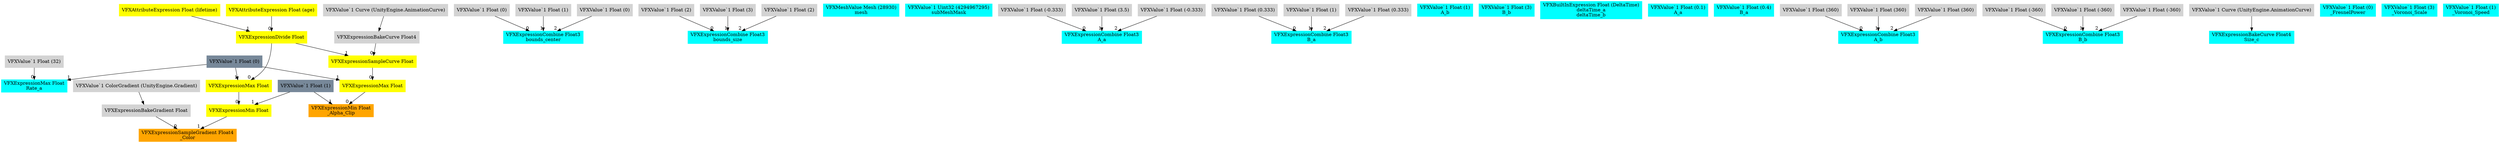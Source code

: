 digraph G {
node0 [shape="box" color="cyan" style="filled" label="VFXExpressionMax Float
Rate_a"]
node1 [shape="box" color="lightgray" style="filled" label="VFXValue`1 Float (32)"]
node2 [shape="box" color="lightslategray" style="filled" label="VFXValue`1 Float (0)"]
node3 [shape="box" color="cyan" style="filled" label="VFXExpressionCombine Float3
bounds_center"]
node4 [shape="box" color="lightgray" style="filled" label="VFXValue`1 Float (0)"]
node5 [shape="box" color="lightgray" style="filled" label="VFXValue`1 Float (1)"]
node6 [shape="box" color="lightgray" style="filled" label="VFXValue`1 Float (0)"]
node7 [shape="box" color="cyan" style="filled" label="VFXExpressionCombine Float3
bounds_size"]
node8 [shape="box" color="lightgray" style="filled" label="VFXValue`1 Float (2)"]
node9 [shape="box" color="lightgray" style="filled" label="VFXValue`1 Float (3)"]
node10 [shape="box" color="lightgray" style="filled" label="VFXValue`1 Float (2)"]
node11 [shape="box" color="cyan" style="filled" label="VFXMeshValue Mesh (28930)
mesh"]
node12 [shape="box" color="cyan" style="filled" label="VFXValue`1 Uint32 (4294967295)
subMeshMask"]
node13 [shape="box" color="cyan" style="filled" label="VFXExpressionCombine Float3
A_a"]
node14 [shape="box" color="lightgray" style="filled" label="VFXValue`1 Float (-0.333)"]
node15 [shape="box" color="lightgray" style="filled" label="VFXValue`1 Float (3.5)"]
node16 [shape="box" color="lightgray" style="filled" label="VFXValue`1 Float (-0.333)"]
node17 [shape="box" color="cyan" style="filled" label="VFXExpressionCombine Float3
B_a"]
node18 [shape="box" color="lightgray" style="filled" label="VFXValue`1 Float (0.333)"]
node19 [shape="box" color="lightgray" style="filled" label="VFXValue`1 Float (1)"]
node20 [shape="box" color="lightgray" style="filled" label="VFXValue`1 Float (0.333)"]
node21 [shape="box" color="cyan" style="filled" label="VFXValue`1 Float (1)
A_b"]
node22 [shape="box" color="cyan" style="filled" label="VFXValue`1 Float (3)
B_b"]
node23 [shape="box" color="cyan" style="filled" label="VFXBuiltInExpression Float (DeltaTime)
deltaTime_a
deltaTime_b"]
node24 [shape="box" color="cyan" style="filled" label="VFXValue`1 Float (0.1)
A_a"]
node25 [shape="box" color="cyan" style="filled" label="VFXValue`1 Float (0.4)
B_a"]
node26 [shape="box" color="cyan" style="filled" label="VFXExpressionCombine Float3
A_b"]
node27 [shape="box" color="lightgray" style="filled" label="VFXValue`1 Float (360)"]
node28 [shape="box" color="lightgray" style="filled" label="VFXValue`1 Float (360)"]
node29 [shape="box" color="lightgray" style="filled" label="VFXValue`1 Float (360)"]
node30 [shape="box" color="cyan" style="filled" label="VFXExpressionCombine Float3
B_b"]
node31 [shape="box" color="lightgray" style="filled" label="VFXValue`1 Float (-360)"]
node32 [shape="box" color="lightgray" style="filled" label="VFXValue`1 Float (-360)"]
node33 [shape="box" color="lightgray" style="filled" label="VFXValue`1 Float (-360)"]
node34 [shape="box" color="cyan" style="filled" label="VFXExpressionBakeCurve Float4
Size_c"]
node35 [shape="box" color="lightgray" style="filled" label="VFXValue`1 Curve (UnityEngine.AnimationCurve)"]
node36 [shape="box" color="orange" style="filled" label="VFXExpressionSampleGradient Float4
_Color"]
node37 [shape="box" color="lightgray" style="filled" label="VFXExpressionBakeGradient Float"]
node38 [shape="box" color="lightgray" style="filled" label="VFXValue`1 ColorGradient (UnityEngine.Gradient)"]
node39 [shape="box" color="yellow" style="filled" label="VFXExpressionMin Float"]
node40 [shape="box" color="yellow" style="filled" label="VFXExpressionMax Float"]
node41 [shape="box" color="yellow" style="filled" label="VFXExpressionDivide Float"]
node42 [shape="box" color="yellow" style="filled" label="VFXAttributeExpression Float (age)"]
node43 [shape="box" color="yellow" style="filled" label="VFXAttributeExpression Float (lifetime)"]
node44 [shape="box" color="lightslategray" style="filled" label="VFXValue`1 Float (1)"]
node45 [shape="box" color="cyan" style="filled" label="VFXValue`1 Float (0)
_FresnelPower"]
node46 [shape="box" color="cyan" style="filled" label="VFXValue`1 Float (3)
_Voronoi_Scale"]
node47 [shape="box" color="cyan" style="filled" label="VFXValue`1 Float (1)
_Voronoi_Speed"]
node48 [shape="box" color="orange" style="filled" label="VFXExpressionMin Float
_Alpha_Clip"]
node49 [shape="box" color="yellow" style="filled" label="VFXExpressionMax Float"]
node50 [shape="box" color="yellow" style="filled" label="VFXExpressionSampleCurve Float"]
node51 [shape="box" color="lightgray" style="filled" label="VFXExpressionBakeCurve Float4"]
node52 [shape="box" color="lightgray" style="filled" label="VFXValue`1 Curve (UnityEngine.AnimationCurve)"]
node1 -> node0 [headlabel="0"]
node2 -> node0 [headlabel="1"]
node4 -> node3 [headlabel="0"]
node5 -> node3 [headlabel="1"]
node6 -> node3 [headlabel="2"]
node8 -> node7 [headlabel="0"]
node9 -> node7 [headlabel="1"]
node10 -> node7 [headlabel="2"]
node14 -> node13 [headlabel="0"]
node15 -> node13 [headlabel="1"]
node16 -> node13 [headlabel="2"]
node18 -> node17 [headlabel="0"]
node19 -> node17 [headlabel="1"]
node20 -> node17 [headlabel="2"]
node27 -> node26 [headlabel="0"]
node28 -> node26 [headlabel="1"]
node29 -> node26 [headlabel="2"]
node31 -> node30 [headlabel="0"]
node32 -> node30 [headlabel="1"]
node33 -> node30 [headlabel="2"]
node35 -> node34 
node37 -> node36 [headlabel="0"]
node39 -> node36 [headlabel="1"]
node38 -> node37 
node40 -> node39 [headlabel="0"]
node44 -> node39 [headlabel="1"]
node41 -> node40 [headlabel="0"]
node2 -> node40 [headlabel="1"]
node42 -> node41 [headlabel="0"]
node43 -> node41 [headlabel="1"]
node49 -> node48 [headlabel="0"]
node44 -> node48 [headlabel="1"]
node50 -> node49 [headlabel="0"]
node2 -> node49 [headlabel="1"]
node51 -> node50 [headlabel="0"]
node41 -> node50 [headlabel="1"]
node52 -> node51 
}
